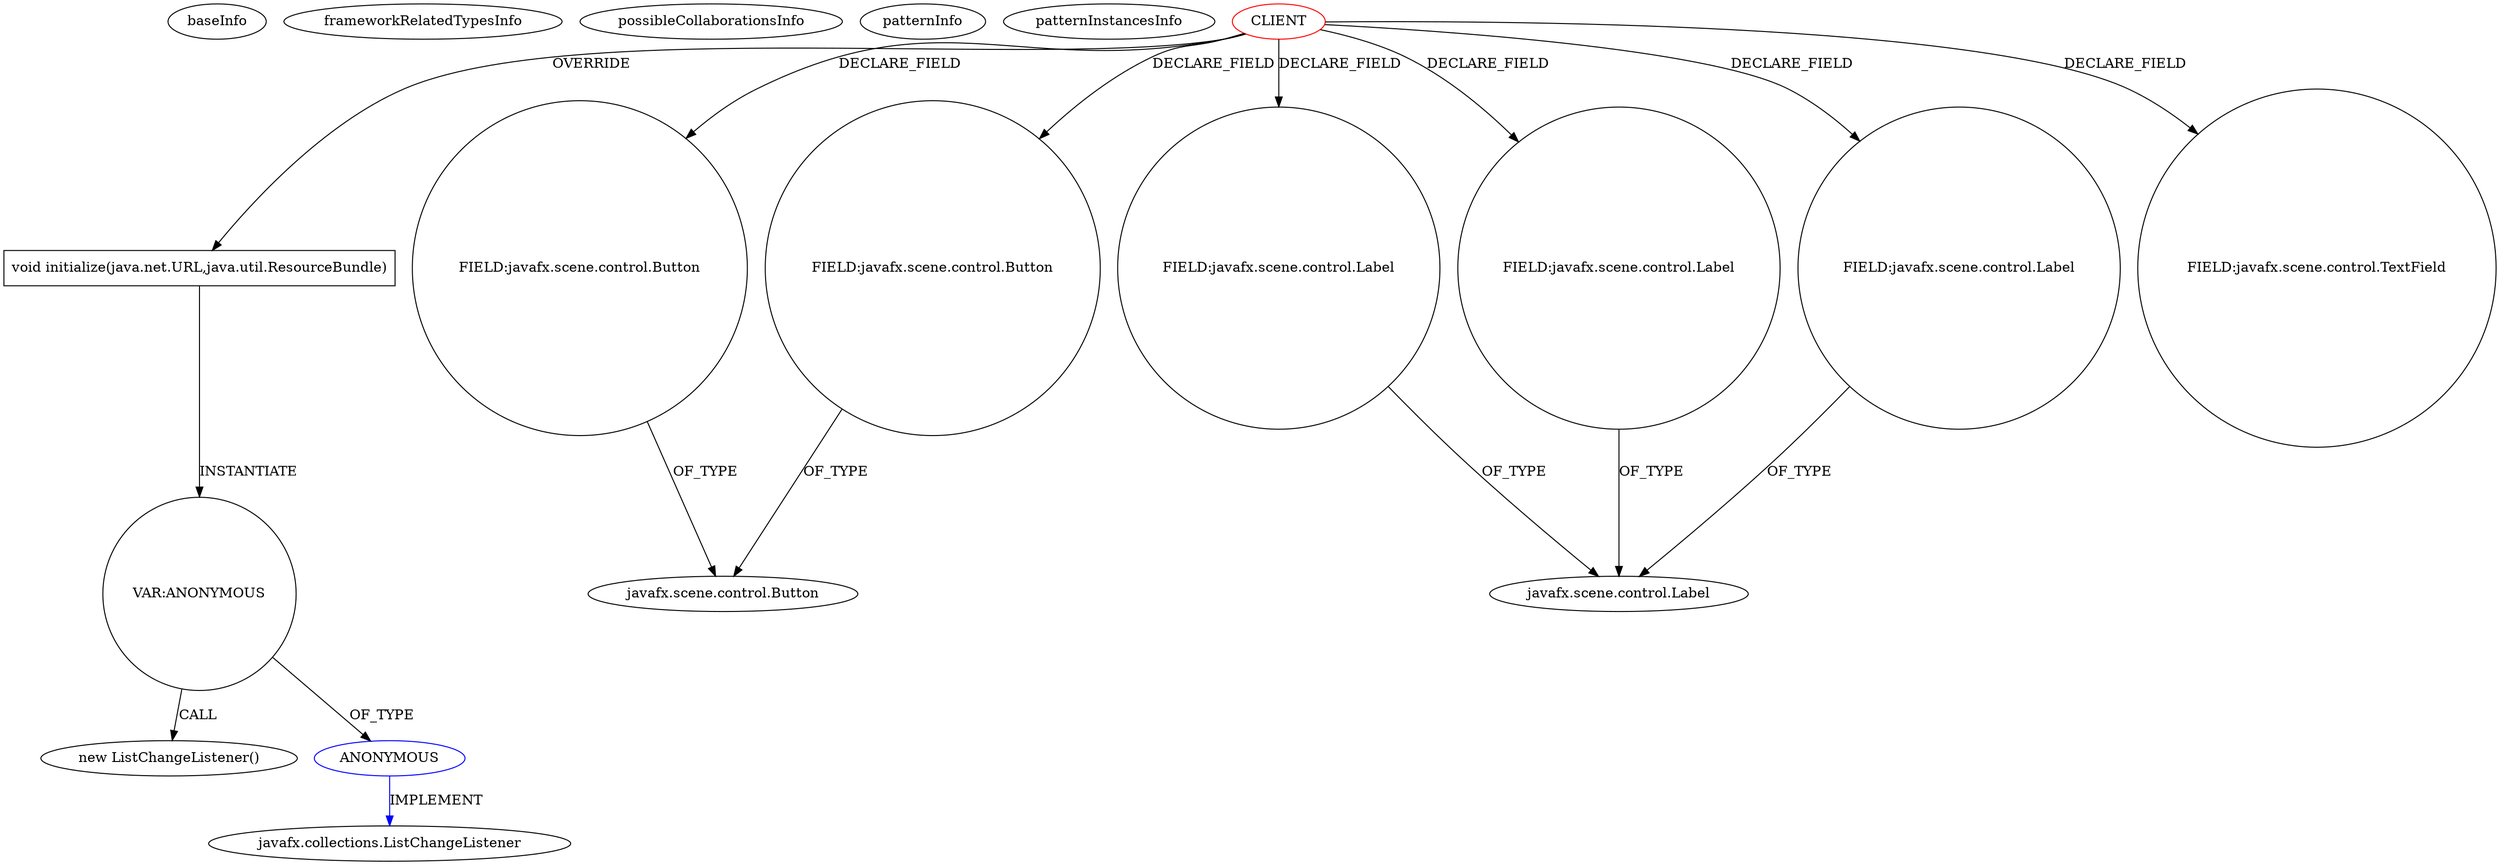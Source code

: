 digraph {
baseInfo[graphId=2802,category="pattern",isAnonymous=false,possibleRelation=false]
frameworkRelatedTypesInfo[]
possibleCollaborationsInfo[]
patternInfo[frequency=2.0,patternRootClient=0]
patternInstancesInfo[0="7thwheel-medaka-chan~/7thwheel-medaka-chan/medaka-chan-master/src/seventhwheel/pos/controller/PosController.java~PosController~30",1="bianconejo-CEFX~/bianconejo-CEFX/CEFX-master/src/cefx/CECommandeController.java~CECommandeController~2084"]
78[label="new ListChangeListener()",vertexType="CONSTRUCTOR_CALL",isFrameworkType=false]
79[label="VAR:ANONYMOUS",vertexType="VARIABLE_EXPRESION",isFrameworkType=false,shape=circle]
38[label="void initialize(java.net.URL,java.util.ResourceBundle)",vertexType="OVERRIDING_METHOD_DECLARATION",isFrameworkType=false,shape=box]
0[label="CLIENT",vertexType="ROOT_CLIENT_CLASS_DECLARATION",isFrameworkType=false,color=red]
8[label="FIELD:javafx.scene.control.Button",vertexType="FIELD_DECLARATION",isFrameworkType=false,shape=circle]
6[label="FIELD:javafx.scene.control.Button",vertexType="FIELD_DECLARATION",isFrameworkType=false,shape=circle]
80[label="ANONYMOUS",vertexType="REFERENCE_ANONYMOUS_DECLARATION",isFrameworkType=false,color=blue]
81[label="javafx.collections.ListChangeListener",vertexType="FRAMEWORK_INTERFACE_TYPE",isFrameworkType=false]
22[label="FIELD:javafx.scene.control.Label",vertexType="FIELD_DECLARATION",isFrameworkType=false,shape=circle]
21[label="javafx.scene.control.Label",vertexType="FRAMEWORK_CLASS_TYPE",isFrameworkType=false]
26[label="FIELD:javafx.scene.control.Label",vertexType="FIELD_DECLARATION",isFrameworkType=false,shape=circle]
20[label="FIELD:javafx.scene.control.Label",vertexType="FIELD_DECLARATION",isFrameworkType=false,shape=circle]
7[label="javafx.scene.control.Button",vertexType="FRAMEWORK_CLASS_TYPE",isFrameworkType=false]
34[label="FIELD:javafx.scene.control.TextField",vertexType="FIELD_DECLARATION",isFrameworkType=false,shape=circle]
0->6[label="DECLARE_FIELD"]
38->79[label="INSTANTIATE"]
0->8[label="DECLARE_FIELD"]
0->26[label="DECLARE_FIELD"]
80->81[label="IMPLEMENT",color=blue]
79->78[label="CALL"]
26->21[label="OF_TYPE"]
0->34[label="DECLARE_FIELD"]
22->21[label="OF_TYPE"]
6->7[label="OF_TYPE"]
79->80[label="OF_TYPE"]
0->38[label="OVERRIDE"]
8->7[label="OF_TYPE"]
0->20[label="DECLARE_FIELD"]
20->21[label="OF_TYPE"]
0->22[label="DECLARE_FIELD"]
}
